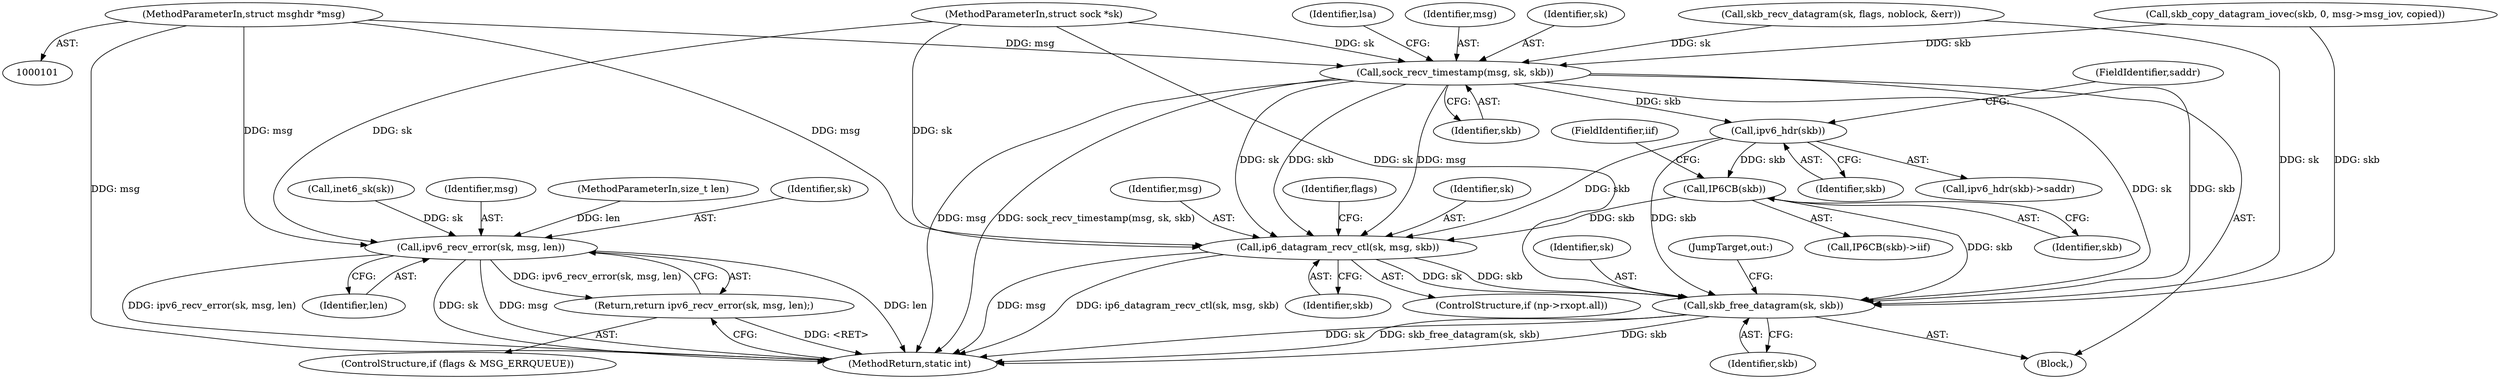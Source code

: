digraph "0_linux_b860d3cc62877fad02863e2a08efff69a19382d2@pointer" {
"1000104" [label="(MethodParameterIn,struct msghdr *msg)"];
"1000151" [label="(Call,ipv6_recv_error(sk, msg, len))"];
"1000150" [label="(Return,return ipv6_recv_error(sk, msg, len);)"];
"1000197" [label="(Call,sock_recv_timestamp(msg, sk, skb))"];
"1000219" [label="(Call,ipv6_hdr(skb))"];
"1000250" [label="(Call,IP6CB(skb))"];
"1000259" [label="(Call,ip6_datagram_recv_ctl(sk, msg, skb))"];
"1000273" [label="(Call,skb_free_datagram(sk, skb))"];
"1000251" [label="(Identifier,skb)"];
"1000157" [label="(Call,skb_recv_datagram(sk, flags, noblock, &err))"];
"1000219" [label="(Call,ipv6_hdr(skb))"];
"1000198" [label="(Identifier,msg)"];
"1000104" [label="(MethodParameterIn,struct msghdr *msg)"];
"1000274" [label="(Identifier,sk)"];
"1000150" [label="(Return,return ipv6_recv_error(sk, msg, len);)"];
"1000197" [label="(Call,sock_recv_timestamp(msg, sk, skb))"];
"1000103" [label="(MethodParameterIn,struct sock *sk)"];
"1000273" [label="(Call,skb_free_datagram(sk, skb))"];
"1000249" [label="(Call,IP6CB(skb)->iif)"];
"1000261" [label="(Identifier,msg)"];
"1000146" [label="(ControlStructure,if (flags & MSG_ERRQUEUE))"];
"1000187" [label="(Call,skb_copy_datagram_iovec(skb, 0, msg->msg_iov, copied))"];
"1000265" [label="(Identifier,flags)"];
"1000250" [label="(Call,IP6CB(skb))"];
"1000199" [label="(Identifier,sk)"];
"1000109" [label="(Block,)"];
"1000275" [label="(Identifier,skb)"];
"1000200" [label="(Identifier,skb)"];
"1000154" [label="(Identifier,len)"];
"1000262" [label="(Identifier,skb)"];
"1000282" [label="(MethodReturn,static int)"];
"1000260" [label="(Identifier,sk)"];
"1000113" [label="(Call,inet6_sk(sk))"];
"1000220" [label="(Identifier,skb)"];
"1000153" [label="(Identifier,msg)"];
"1000151" [label="(Call,ipv6_recv_error(sk, msg, len))"];
"1000218" [label="(Call,ipv6_hdr(skb)->saddr)"];
"1000259" [label="(Call,ip6_datagram_recv_ctl(sk, msg, skb))"];
"1000105" [label="(MethodParameterIn,size_t len)"];
"1000152" [label="(Identifier,sk)"];
"1000221" [label="(FieldIdentifier,saddr)"];
"1000252" [label="(FieldIdentifier,iif)"];
"1000253" [label="(ControlStructure,if (np->rxopt.all))"];
"1000276" [label="(JumpTarget,out:)"];
"1000202" [label="(Identifier,lsa)"];
"1000104" -> "1000101"  [label="AST: "];
"1000104" -> "1000282"  [label="DDG: msg"];
"1000104" -> "1000151"  [label="DDG: msg"];
"1000104" -> "1000197"  [label="DDG: msg"];
"1000104" -> "1000259"  [label="DDG: msg"];
"1000151" -> "1000150"  [label="AST: "];
"1000151" -> "1000154"  [label="CFG: "];
"1000152" -> "1000151"  [label="AST: "];
"1000153" -> "1000151"  [label="AST: "];
"1000154" -> "1000151"  [label="AST: "];
"1000150" -> "1000151"  [label="CFG: "];
"1000151" -> "1000282"  [label="DDG: len"];
"1000151" -> "1000282"  [label="DDG: ipv6_recv_error(sk, msg, len)"];
"1000151" -> "1000282"  [label="DDG: sk"];
"1000151" -> "1000282"  [label="DDG: msg"];
"1000151" -> "1000150"  [label="DDG: ipv6_recv_error(sk, msg, len)"];
"1000113" -> "1000151"  [label="DDG: sk"];
"1000103" -> "1000151"  [label="DDG: sk"];
"1000105" -> "1000151"  [label="DDG: len"];
"1000150" -> "1000146"  [label="AST: "];
"1000282" -> "1000150"  [label="CFG: "];
"1000150" -> "1000282"  [label="DDG: <RET>"];
"1000197" -> "1000109"  [label="AST: "];
"1000197" -> "1000200"  [label="CFG: "];
"1000198" -> "1000197"  [label="AST: "];
"1000199" -> "1000197"  [label="AST: "];
"1000200" -> "1000197"  [label="AST: "];
"1000202" -> "1000197"  [label="CFG: "];
"1000197" -> "1000282"  [label="DDG: sock_recv_timestamp(msg, sk, skb)"];
"1000197" -> "1000282"  [label="DDG: msg"];
"1000157" -> "1000197"  [label="DDG: sk"];
"1000103" -> "1000197"  [label="DDG: sk"];
"1000187" -> "1000197"  [label="DDG: skb"];
"1000197" -> "1000219"  [label="DDG: skb"];
"1000197" -> "1000259"  [label="DDG: sk"];
"1000197" -> "1000259"  [label="DDG: msg"];
"1000197" -> "1000259"  [label="DDG: skb"];
"1000197" -> "1000273"  [label="DDG: sk"];
"1000197" -> "1000273"  [label="DDG: skb"];
"1000219" -> "1000218"  [label="AST: "];
"1000219" -> "1000220"  [label="CFG: "];
"1000220" -> "1000219"  [label="AST: "];
"1000221" -> "1000219"  [label="CFG: "];
"1000219" -> "1000250"  [label="DDG: skb"];
"1000219" -> "1000259"  [label="DDG: skb"];
"1000219" -> "1000273"  [label="DDG: skb"];
"1000250" -> "1000249"  [label="AST: "];
"1000250" -> "1000251"  [label="CFG: "];
"1000251" -> "1000250"  [label="AST: "];
"1000252" -> "1000250"  [label="CFG: "];
"1000250" -> "1000259"  [label="DDG: skb"];
"1000250" -> "1000273"  [label="DDG: skb"];
"1000259" -> "1000253"  [label="AST: "];
"1000259" -> "1000262"  [label="CFG: "];
"1000260" -> "1000259"  [label="AST: "];
"1000261" -> "1000259"  [label="AST: "];
"1000262" -> "1000259"  [label="AST: "];
"1000265" -> "1000259"  [label="CFG: "];
"1000259" -> "1000282"  [label="DDG: ip6_datagram_recv_ctl(sk, msg, skb)"];
"1000259" -> "1000282"  [label="DDG: msg"];
"1000103" -> "1000259"  [label="DDG: sk"];
"1000259" -> "1000273"  [label="DDG: sk"];
"1000259" -> "1000273"  [label="DDG: skb"];
"1000273" -> "1000109"  [label="AST: "];
"1000273" -> "1000275"  [label="CFG: "];
"1000274" -> "1000273"  [label="AST: "];
"1000275" -> "1000273"  [label="AST: "];
"1000276" -> "1000273"  [label="CFG: "];
"1000273" -> "1000282"  [label="DDG: skb"];
"1000273" -> "1000282"  [label="DDG: sk"];
"1000273" -> "1000282"  [label="DDG: skb_free_datagram(sk, skb)"];
"1000157" -> "1000273"  [label="DDG: sk"];
"1000103" -> "1000273"  [label="DDG: sk"];
"1000187" -> "1000273"  [label="DDG: skb"];
}
